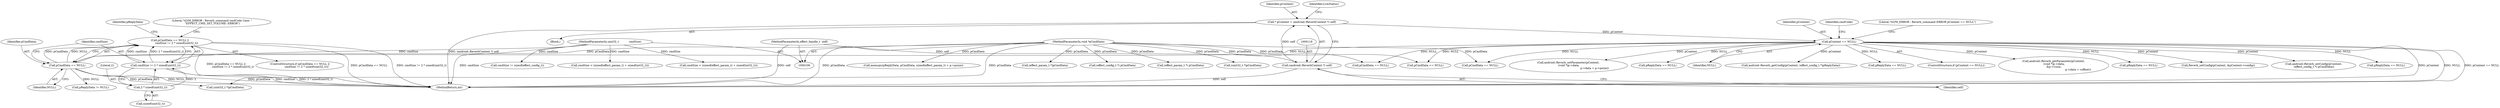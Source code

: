 digraph "0_Android_aeea52da00d210587fb3ed895de3d5f2e0264c88_6@API" {
"1000515" [label="(Call,pCmdData == NULL ||\n                cmdSize != 2 * sizeof(uint32_t))"];
"1000516" [label="(Call,pCmdData == NULL)"];
"1000110" [label="(MethodParameterIn,void *pCmdData)"];
"1000127" [label="(Call,pContext == NULL)"];
"1000115" [label="(Call,* pContext = (android::ReverbContext *) self)"];
"1000117" [label="(Call,(android::ReverbContext *) self)"];
"1000107" [label="(MethodParameterIn,effect_handle_t  self)"];
"1000519" [label="(Call,cmdSize != 2 * sizeof(uint32_t))"];
"1000109" [label="(MethodParameterIn,uint32_t            cmdSize)"];
"1000521" [label="(Call,2 * sizeof(uint32_t))"];
"1000224" [label="(Call,Reverb_setConfig(pContext, &pContext->config))"];
"1000116" [label="(Identifier,pContext)"];
"1000520" [label="(Identifier,cmdSize)"];
"1000124" [label="(Identifier,LvmStatus)"];
"1000532" [label="(Call,pReplyData != NULL)"];
"1000267" [label="(Call,(effect_param_t *)pCmdData)"];
"1000336" [label="(Call,pCmdData == NULL)"];
"1000194" [label="(Call,android::Reverb_setConfig(pContext,\n (effect_config_t *) pCmdData))"];
"1000239" [label="(Call,cmdSize < (sizeof(effect_param_t) + sizeof(int32_t)))"];
"1000128" [label="(Identifier,pContext)"];
"1000137" [label="(Identifier,cmdCode)"];
"1000523" [label="(Call,sizeof(uint32_t))"];
"1000517" [label="(Identifier,pCmdData)"];
"1000641" [label="(MethodReturn,int)"];
"1000203" [label="(Call,pReplyData == NULL)"];
"1000166" [label="(Call,pCmdData == NULL)"];
"1000115" [label="(Call,* pContext = (android::ReverbContext *) self)"];
"1000386" [label="(Call,android::Reverb_setParameter(pContext,\n (void *)p->data,\n                                                              p->data + p->psize))"];
"1000119" [label="(Identifier,self)"];
"1000514" [label="(ControlStructure,if (pCmdData == NULL ||\n                cmdSize != 2 * sizeof(uint32_t)))"];
"1000521" [label="(Call,2 * sizeof(uint32_t))"];
"1000142" [label="(Call,pReplyData == NULL)"];
"1000110" [label="(MethodParameterIn,void *pCmdData)"];
"1000129" [label="(Identifier,NULL)"];
"1000217" [label="(Call,android::Reverb_getConfig(pContext, (effect_config_t *)pReplyData))"];
"1000127" [label="(Call,pContext == NULL)"];
"1000475" [label="(Call,pReplyData == NULL)"];
"1000126" [label="(ControlStructure,if (pContext == NULL))"];
"1000117" [label="(Call,(android::ReverbContext *) self)"];
"1000515" [label="(Call,pCmdData == NULL ||\n                cmdSize != 2 * sizeof(uint32_t))"];
"1000107" [label="(MethodParameterIn,effect_handle_t  self)"];
"1000170" [label="(Call,cmdSize != sizeof(effect_config_t))"];
"1000235" [label="(Call,pCmdData == NULL)"];
"1000516" [label="(Call,pCmdData == NULL)"];
"1000519" [label="(Call,cmdSize != 2 * sizeof(uint32_t))"];
"1000522" [label="(Literal,2)"];
"1000518" [label="(Identifier,NULL)"];
"1000196" [label="(Call,(effect_config_t *) pCmdData)"];
"1000113" [label="(Block,)"];
"1000109" [label="(MethodParameterIn,uint32_t            cmdSize)"];
"1000132" [label="(Literal,\"\tLVM_ERROR : Reverb_command ERROR pContext == NULL\")"];
"1000340" [label="(Call,cmdSize < (sizeof(effect_param_t) + sizeof(int32_t)))"];
"1000545" [label="(Call,(uint32_t *)pCmdData)"];
"1000304" [label="(Call,android::Reverb_getParameter(pContext,\n (void *)p->data,\n &p->vsize,\n                                                          p->data + voffset))"];
"1000365" [label="(Call,(effect_param_t *) pCmdData)"];
"1000562" [label="(Call,(uint32_t *)pCmdData)"];
"1000404" [label="(Call,pReplyData == NULL)"];
"1000270" [label="(Call,memcpy(pReplyData, pCmdData, sizeof(effect_param_t) + p->psize))"];
"1000527" [label="(Literal,\"\tLVM_ERROR : Reverb_command cmdCode Case: \"\n \"EFFECT_CMD_SET_VOLUME: ERROR\")"];
"1000533" [label="(Identifier,pReplyData)"];
"1000515" -> "1000514"  [label="AST: "];
"1000515" -> "1000516"  [label="CFG: "];
"1000515" -> "1000519"  [label="CFG: "];
"1000516" -> "1000515"  [label="AST: "];
"1000519" -> "1000515"  [label="AST: "];
"1000527" -> "1000515"  [label="CFG: "];
"1000533" -> "1000515"  [label="CFG: "];
"1000515" -> "1000641"  [label="DDG: cmdSize != 2 * sizeof(uint32_t)"];
"1000515" -> "1000641"  [label="DDG: pCmdData == NULL ||\n                cmdSize != 2 * sizeof(uint32_t)"];
"1000515" -> "1000641"  [label="DDG: pCmdData == NULL"];
"1000516" -> "1000515"  [label="DDG: pCmdData"];
"1000516" -> "1000515"  [label="DDG: NULL"];
"1000519" -> "1000515"  [label="DDG: cmdSize"];
"1000519" -> "1000515"  [label="DDG: 2 * sizeof(uint32_t)"];
"1000516" -> "1000518"  [label="CFG: "];
"1000517" -> "1000516"  [label="AST: "];
"1000518" -> "1000516"  [label="AST: "];
"1000520" -> "1000516"  [label="CFG: "];
"1000516" -> "1000641"  [label="DDG: NULL"];
"1000516" -> "1000641"  [label="DDG: pCmdData"];
"1000110" -> "1000516"  [label="DDG: pCmdData"];
"1000127" -> "1000516"  [label="DDG: NULL"];
"1000516" -> "1000532"  [label="DDG: NULL"];
"1000516" -> "1000545"  [label="DDG: pCmdData"];
"1000110" -> "1000106"  [label="AST: "];
"1000110" -> "1000641"  [label="DDG: pCmdData"];
"1000110" -> "1000166"  [label="DDG: pCmdData"];
"1000110" -> "1000196"  [label="DDG: pCmdData"];
"1000110" -> "1000235"  [label="DDG: pCmdData"];
"1000110" -> "1000267"  [label="DDG: pCmdData"];
"1000110" -> "1000270"  [label="DDG: pCmdData"];
"1000110" -> "1000336"  [label="DDG: pCmdData"];
"1000110" -> "1000365"  [label="DDG: pCmdData"];
"1000110" -> "1000545"  [label="DDG: pCmdData"];
"1000110" -> "1000562"  [label="DDG: pCmdData"];
"1000127" -> "1000126"  [label="AST: "];
"1000127" -> "1000129"  [label="CFG: "];
"1000128" -> "1000127"  [label="AST: "];
"1000129" -> "1000127"  [label="AST: "];
"1000132" -> "1000127"  [label="CFG: "];
"1000137" -> "1000127"  [label="CFG: "];
"1000127" -> "1000641"  [label="DDG: NULL"];
"1000127" -> "1000641"  [label="DDG: pContext == NULL"];
"1000127" -> "1000641"  [label="DDG: pContext"];
"1000115" -> "1000127"  [label="DDG: pContext"];
"1000127" -> "1000142"  [label="DDG: NULL"];
"1000127" -> "1000166"  [label="DDG: NULL"];
"1000127" -> "1000194"  [label="DDG: pContext"];
"1000127" -> "1000203"  [label="DDG: NULL"];
"1000127" -> "1000217"  [label="DDG: pContext"];
"1000127" -> "1000224"  [label="DDG: pContext"];
"1000127" -> "1000235"  [label="DDG: NULL"];
"1000127" -> "1000304"  [label="DDG: pContext"];
"1000127" -> "1000336"  [label="DDG: NULL"];
"1000127" -> "1000386"  [label="DDG: pContext"];
"1000127" -> "1000404"  [label="DDG: NULL"];
"1000127" -> "1000475"  [label="DDG: NULL"];
"1000115" -> "1000113"  [label="AST: "];
"1000115" -> "1000117"  [label="CFG: "];
"1000116" -> "1000115"  [label="AST: "];
"1000117" -> "1000115"  [label="AST: "];
"1000124" -> "1000115"  [label="CFG: "];
"1000115" -> "1000641"  [label="DDG: (android::ReverbContext *) self"];
"1000117" -> "1000115"  [label="DDG: self"];
"1000117" -> "1000119"  [label="CFG: "];
"1000118" -> "1000117"  [label="AST: "];
"1000119" -> "1000117"  [label="AST: "];
"1000117" -> "1000641"  [label="DDG: self"];
"1000107" -> "1000117"  [label="DDG: self"];
"1000107" -> "1000106"  [label="AST: "];
"1000107" -> "1000641"  [label="DDG: self"];
"1000519" -> "1000521"  [label="CFG: "];
"1000520" -> "1000519"  [label="AST: "];
"1000521" -> "1000519"  [label="AST: "];
"1000519" -> "1000641"  [label="DDG: cmdSize"];
"1000519" -> "1000641"  [label="DDG: 2 * sizeof(uint32_t)"];
"1000109" -> "1000519"  [label="DDG: cmdSize"];
"1000521" -> "1000519"  [label="DDG: 2"];
"1000109" -> "1000106"  [label="AST: "];
"1000109" -> "1000641"  [label="DDG: cmdSize"];
"1000109" -> "1000170"  [label="DDG: cmdSize"];
"1000109" -> "1000239"  [label="DDG: cmdSize"];
"1000109" -> "1000340"  [label="DDG: cmdSize"];
"1000521" -> "1000523"  [label="CFG: "];
"1000522" -> "1000521"  [label="AST: "];
"1000523" -> "1000521"  [label="AST: "];
}

